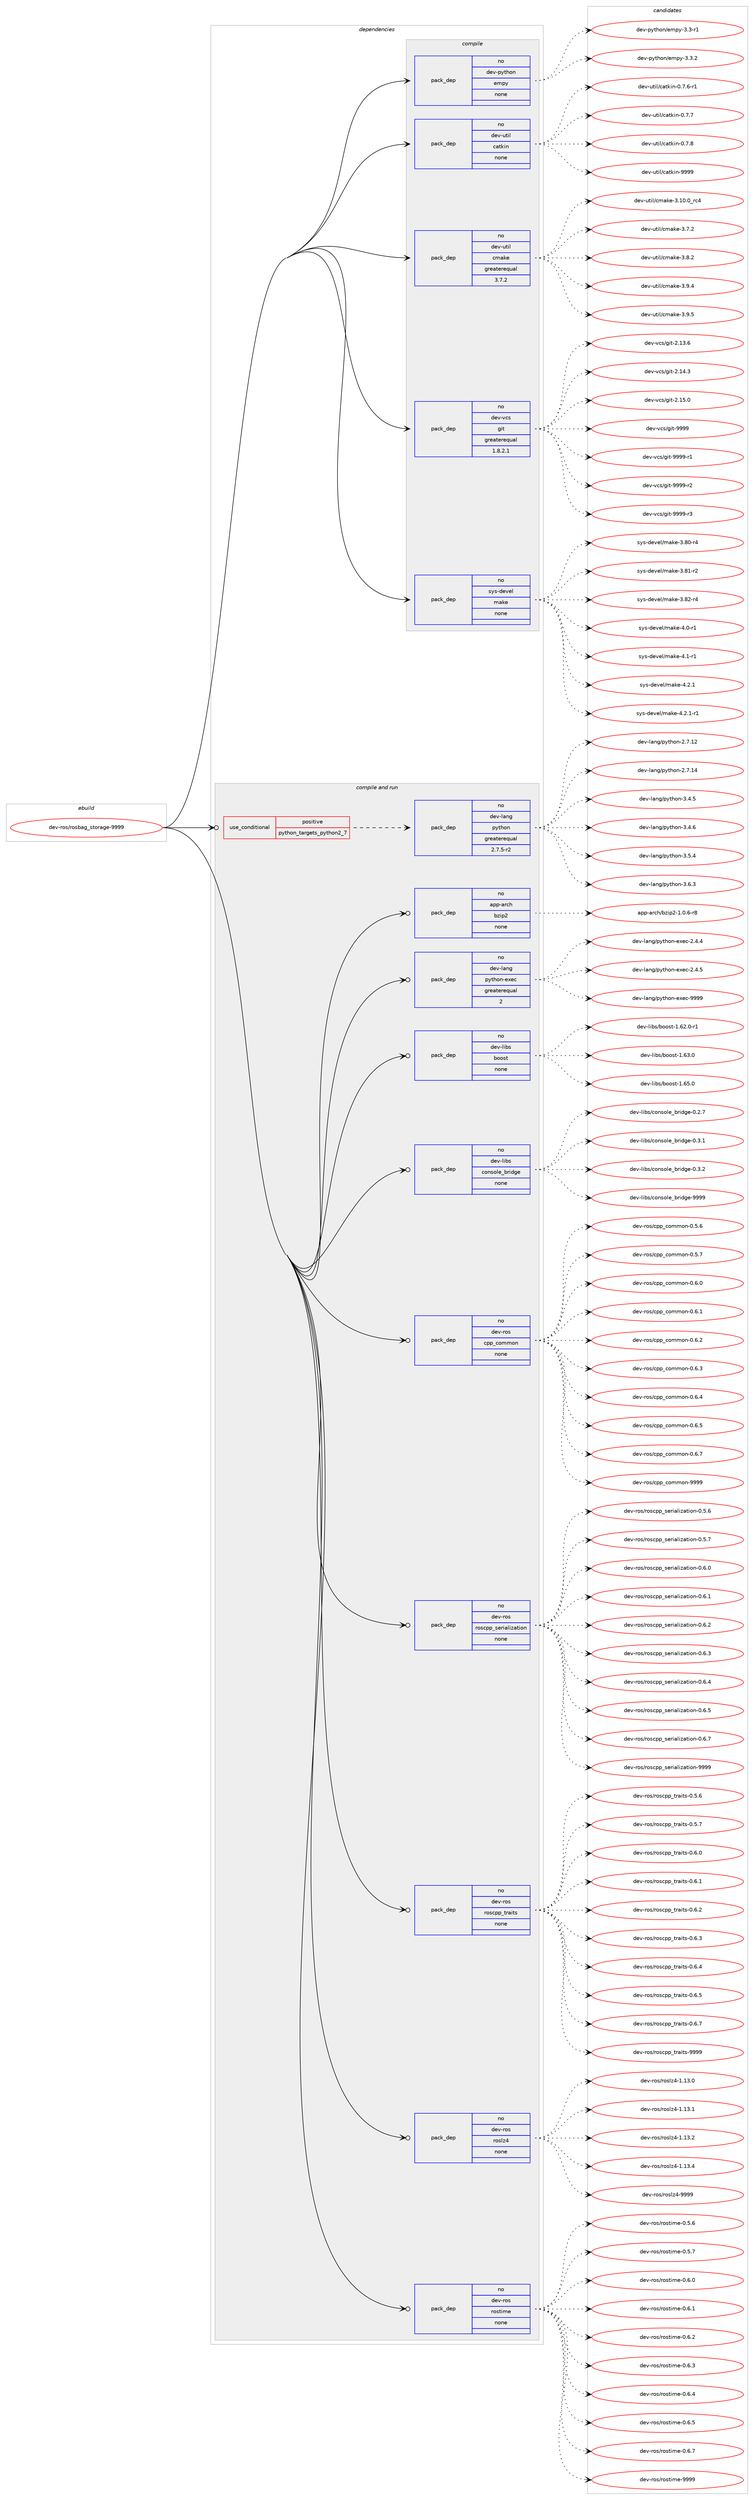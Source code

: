 digraph prolog {

# *************
# Graph options
# *************

newrank=true;
concentrate=true;
compound=true;
graph [rankdir=LR,fontname=Helvetica,fontsize=10,ranksep=1.5];#, ranksep=2.5, nodesep=0.2];
edge  [arrowhead=vee];
node  [fontname=Helvetica,fontsize=10];

# **********
# The ebuild
# **********

subgraph cluster_leftcol {
color=gray;
rank=same;
label=<<i>ebuild</i>>;
id [label="dev-ros/rosbag_storage-9999", color=red, width=4, href="../dev-ros/rosbag_storage-9999.svg"];
}

# ****************
# The dependencies
# ****************

subgraph cluster_midcol {
color=gray;
label=<<i>dependencies</i>>;
subgraph cluster_compile {
fillcolor="#eeeeee";
style=filled;
label=<<i>compile</i>>;
subgraph pack157945 {
dependency208319 [label=<<TABLE BORDER="0" CELLBORDER="1" CELLSPACING="0" CELLPADDING="4" WIDTH="220"><TR><TD ROWSPAN="6" CELLPADDING="30">pack_dep</TD></TR><TR><TD WIDTH="110">no</TD></TR><TR><TD>dev-python</TD></TR><TR><TD>empy</TD></TR><TR><TD>none</TD></TR><TR><TD></TD></TR></TABLE>>, shape=none, color=blue];
}
id:e -> dependency208319:w [weight=20,style="solid",arrowhead="vee"];
subgraph pack157946 {
dependency208320 [label=<<TABLE BORDER="0" CELLBORDER="1" CELLSPACING="0" CELLPADDING="4" WIDTH="220"><TR><TD ROWSPAN="6" CELLPADDING="30">pack_dep</TD></TR><TR><TD WIDTH="110">no</TD></TR><TR><TD>dev-util</TD></TR><TR><TD>catkin</TD></TR><TR><TD>none</TD></TR><TR><TD></TD></TR></TABLE>>, shape=none, color=blue];
}
id:e -> dependency208320:w [weight=20,style="solid",arrowhead="vee"];
subgraph pack157947 {
dependency208321 [label=<<TABLE BORDER="0" CELLBORDER="1" CELLSPACING="0" CELLPADDING="4" WIDTH="220"><TR><TD ROWSPAN="6" CELLPADDING="30">pack_dep</TD></TR><TR><TD WIDTH="110">no</TD></TR><TR><TD>dev-util</TD></TR><TR><TD>cmake</TD></TR><TR><TD>greaterequal</TD></TR><TR><TD>3.7.2</TD></TR></TABLE>>, shape=none, color=blue];
}
id:e -> dependency208321:w [weight=20,style="solid",arrowhead="vee"];
subgraph pack157948 {
dependency208322 [label=<<TABLE BORDER="0" CELLBORDER="1" CELLSPACING="0" CELLPADDING="4" WIDTH="220"><TR><TD ROWSPAN="6" CELLPADDING="30">pack_dep</TD></TR><TR><TD WIDTH="110">no</TD></TR><TR><TD>dev-vcs</TD></TR><TR><TD>git</TD></TR><TR><TD>greaterequal</TD></TR><TR><TD>1.8.2.1</TD></TR></TABLE>>, shape=none, color=blue];
}
id:e -> dependency208322:w [weight=20,style="solid",arrowhead="vee"];
subgraph pack157949 {
dependency208323 [label=<<TABLE BORDER="0" CELLBORDER="1" CELLSPACING="0" CELLPADDING="4" WIDTH="220"><TR><TD ROWSPAN="6" CELLPADDING="30">pack_dep</TD></TR><TR><TD WIDTH="110">no</TD></TR><TR><TD>sys-devel</TD></TR><TR><TD>make</TD></TR><TR><TD>none</TD></TR><TR><TD></TD></TR></TABLE>>, shape=none, color=blue];
}
id:e -> dependency208323:w [weight=20,style="solid",arrowhead="vee"];
}
subgraph cluster_compileandrun {
fillcolor="#eeeeee";
style=filled;
label=<<i>compile and run</i>>;
subgraph cond46387 {
dependency208324 [label=<<TABLE BORDER="0" CELLBORDER="1" CELLSPACING="0" CELLPADDING="4"><TR><TD ROWSPAN="3" CELLPADDING="10">use_conditional</TD></TR><TR><TD>positive</TD></TR><TR><TD>python_targets_python2_7</TD></TR></TABLE>>, shape=none, color=red];
subgraph pack157950 {
dependency208325 [label=<<TABLE BORDER="0" CELLBORDER="1" CELLSPACING="0" CELLPADDING="4" WIDTH="220"><TR><TD ROWSPAN="6" CELLPADDING="30">pack_dep</TD></TR><TR><TD WIDTH="110">no</TD></TR><TR><TD>dev-lang</TD></TR><TR><TD>python</TD></TR><TR><TD>greaterequal</TD></TR><TR><TD>2.7.5-r2</TD></TR></TABLE>>, shape=none, color=blue];
}
dependency208324:e -> dependency208325:w [weight=20,style="dashed",arrowhead="vee"];
}
id:e -> dependency208324:w [weight=20,style="solid",arrowhead="odotvee"];
subgraph pack157951 {
dependency208326 [label=<<TABLE BORDER="0" CELLBORDER="1" CELLSPACING="0" CELLPADDING="4" WIDTH="220"><TR><TD ROWSPAN="6" CELLPADDING="30">pack_dep</TD></TR><TR><TD WIDTH="110">no</TD></TR><TR><TD>app-arch</TD></TR><TR><TD>bzip2</TD></TR><TR><TD>none</TD></TR><TR><TD></TD></TR></TABLE>>, shape=none, color=blue];
}
id:e -> dependency208326:w [weight=20,style="solid",arrowhead="odotvee"];
subgraph pack157952 {
dependency208327 [label=<<TABLE BORDER="0" CELLBORDER="1" CELLSPACING="0" CELLPADDING="4" WIDTH="220"><TR><TD ROWSPAN="6" CELLPADDING="30">pack_dep</TD></TR><TR><TD WIDTH="110">no</TD></TR><TR><TD>dev-lang</TD></TR><TR><TD>python-exec</TD></TR><TR><TD>greaterequal</TD></TR><TR><TD>2</TD></TR></TABLE>>, shape=none, color=blue];
}
id:e -> dependency208327:w [weight=20,style="solid",arrowhead="odotvee"];
subgraph pack157953 {
dependency208328 [label=<<TABLE BORDER="0" CELLBORDER="1" CELLSPACING="0" CELLPADDING="4" WIDTH="220"><TR><TD ROWSPAN="6" CELLPADDING="30">pack_dep</TD></TR><TR><TD WIDTH="110">no</TD></TR><TR><TD>dev-libs</TD></TR><TR><TD>boost</TD></TR><TR><TD>none</TD></TR><TR><TD></TD></TR></TABLE>>, shape=none, color=blue];
}
id:e -> dependency208328:w [weight=20,style="solid",arrowhead="odotvee"];
subgraph pack157954 {
dependency208329 [label=<<TABLE BORDER="0" CELLBORDER="1" CELLSPACING="0" CELLPADDING="4" WIDTH="220"><TR><TD ROWSPAN="6" CELLPADDING="30">pack_dep</TD></TR><TR><TD WIDTH="110">no</TD></TR><TR><TD>dev-libs</TD></TR><TR><TD>console_bridge</TD></TR><TR><TD>none</TD></TR><TR><TD></TD></TR></TABLE>>, shape=none, color=blue];
}
id:e -> dependency208329:w [weight=20,style="solid",arrowhead="odotvee"];
subgraph pack157955 {
dependency208330 [label=<<TABLE BORDER="0" CELLBORDER="1" CELLSPACING="0" CELLPADDING="4" WIDTH="220"><TR><TD ROWSPAN="6" CELLPADDING="30">pack_dep</TD></TR><TR><TD WIDTH="110">no</TD></TR><TR><TD>dev-ros</TD></TR><TR><TD>cpp_common</TD></TR><TR><TD>none</TD></TR><TR><TD></TD></TR></TABLE>>, shape=none, color=blue];
}
id:e -> dependency208330:w [weight=20,style="solid",arrowhead="odotvee"];
subgraph pack157956 {
dependency208331 [label=<<TABLE BORDER="0" CELLBORDER="1" CELLSPACING="0" CELLPADDING="4" WIDTH="220"><TR><TD ROWSPAN="6" CELLPADDING="30">pack_dep</TD></TR><TR><TD WIDTH="110">no</TD></TR><TR><TD>dev-ros</TD></TR><TR><TD>roscpp_serialization</TD></TR><TR><TD>none</TD></TR><TR><TD></TD></TR></TABLE>>, shape=none, color=blue];
}
id:e -> dependency208331:w [weight=20,style="solid",arrowhead="odotvee"];
subgraph pack157957 {
dependency208332 [label=<<TABLE BORDER="0" CELLBORDER="1" CELLSPACING="0" CELLPADDING="4" WIDTH="220"><TR><TD ROWSPAN="6" CELLPADDING="30">pack_dep</TD></TR><TR><TD WIDTH="110">no</TD></TR><TR><TD>dev-ros</TD></TR><TR><TD>roscpp_traits</TD></TR><TR><TD>none</TD></TR><TR><TD></TD></TR></TABLE>>, shape=none, color=blue];
}
id:e -> dependency208332:w [weight=20,style="solid",arrowhead="odotvee"];
subgraph pack157958 {
dependency208333 [label=<<TABLE BORDER="0" CELLBORDER="1" CELLSPACING="0" CELLPADDING="4" WIDTH="220"><TR><TD ROWSPAN="6" CELLPADDING="30">pack_dep</TD></TR><TR><TD WIDTH="110">no</TD></TR><TR><TD>dev-ros</TD></TR><TR><TD>roslz4</TD></TR><TR><TD>none</TD></TR><TR><TD></TD></TR></TABLE>>, shape=none, color=blue];
}
id:e -> dependency208333:w [weight=20,style="solid",arrowhead="odotvee"];
subgraph pack157959 {
dependency208334 [label=<<TABLE BORDER="0" CELLBORDER="1" CELLSPACING="0" CELLPADDING="4" WIDTH="220"><TR><TD ROWSPAN="6" CELLPADDING="30">pack_dep</TD></TR><TR><TD WIDTH="110">no</TD></TR><TR><TD>dev-ros</TD></TR><TR><TD>rostime</TD></TR><TR><TD>none</TD></TR><TR><TD></TD></TR></TABLE>>, shape=none, color=blue];
}
id:e -> dependency208334:w [weight=20,style="solid",arrowhead="odotvee"];
}
subgraph cluster_run {
fillcolor="#eeeeee";
style=filled;
label=<<i>run</i>>;
}
}

# **************
# The candidates
# **************

subgraph cluster_choices {
rank=same;
color=gray;
label=<<i>candidates</i>>;

subgraph choice157945 {
color=black;
nodesep=1;
choice1001011184511212111610411111047101109112121455146514511449 [label="dev-python/empy-3.3-r1", color=red, width=4,href="../dev-python/empy-3.3-r1.svg"];
choice1001011184511212111610411111047101109112121455146514650 [label="dev-python/empy-3.3.2", color=red, width=4,href="../dev-python/empy-3.3.2.svg"];
dependency208319:e -> choice1001011184511212111610411111047101109112121455146514511449:w [style=dotted,weight="100"];
dependency208319:e -> choice1001011184511212111610411111047101109112121455146514650:w [style=dotted,weight="100"];
}
subgraph choice157946 {
color=black;
nodesep=1;
choice100101118451171161051084799971161071051104548465546544511449 [label="dev-util/catkin-0.7.6-r1", color=red, width=4,href="../dev-util/catkin-0.7.6-r1.svg"];
choice10010111845117116105108479997116107105110454846554655 [label="dev-util/catkin-0.7.7", color=red, width=4,href="../dev-util/catkin-0.7.7.svg"];
choice10010111845117116105108479997116107105110454846554656 [label="dev-util/catkin-0.7.8", color=red, width=4,href="../dev-util/catkin-0.7.8.svg"];
choice100101118451171161051084799971161071051104557575757 [label="dev-util/catkin-9999", color=red, width=4,href="../dev-util/catkin-9999.svg"];
dependency208320:e -> choice100101118451171161051084799971161071051104548465546544511449:w [style=dotted,weight="100"];
dependency208320:e -> choice10010111845117116105108479997116107105110454846554655:w [style=dotted,weight="100"];
dependency208320:e -> choice10010111845117116105108479997116107105110454846554656:w [style=dotted,weight="100"];
dependency208320:e -> choice100101118451171161051084799971161071051104557575757:w [style=dotted,weight="100"];
}
subgraph choice157947 {
color=black;
nodesep=1;
choice1001011184511711610510847991099710710145514649484648951149952 [label="dev-util/cmake-3.10.0_rc4", color=red, width=4,href="../dev-util/cmake-3.10.0_rc4.svg"];
choice10010111845117116105108479910997107101455146554650 [label="dev-util/cmake-3.7.2", color=red, width=4,href="../dev-util/cmake-3.7.2.svg"];
choice10010111845117116105108479910997107101455146564650 [label="dev-util/cmake-3.8.2", color=red, width=4,href="../dev-util/cmake-3.8.2.svg"];
choice10010111845117116105108479910997107101455146574652 [label="dev-util/cmake-3.9.4", color=red, width=4,href="../dev-util/cmake-3.9.4.svg"];
choice10010111845117116105108479910997107101455146574653 [label="dev-util/cmake-3.9.5", color=red, width=4,href="../dev-util/cmake-3.9.5.svg"];
dependency208321:e -> choice1001011184511711610510847991099710710145514649484648951149952:w [style=dotted,weight="100"];
dependency208321:e -> choice10010111845117116105108479910997107101455146554650:w [style=dotted,weight="100"];
dependency208321:e -> choice10010111845117116105108479910997107101455146564650:w [style=dotted,weight="100"];
dependency208321:e -> choice10010111845117116105108479910997107101455146574652:w [style=dotted,weight="100"];
dependency208321:e -> choice10010111845117116105108479910997107101455146574653:w [style=dotted,weight="100"];
}
subgraph choice157948 {
color=black;
nodesep=1;
choice10010111845118991154710310511645504649514654 [label="dev-vcs/git-2.13.6", color=red, width=4,href="../dev-vcs/git-2.13.6.svg"];
choice10010111845118991154710310511645504649524651 [label="dev-vcs/git-2.14.3", color=red, width=4,href="../dev-vcs/git-2.14.3.svg"];
choice10010111845118991154710310511645504649534648 [label="dev-vcs/git-2.15.0", color=red, width=4,href="../dev-vcs/git-2.15.0.svg"];
choice1001011184511899115471031051164557575757 [label="dev-vcs/git-9999", color=red, width=4,href="../dev-vcs/git-9999.svg"];
choice10010111845118991154710310511645575757574511449 [label="dev-vcs/git-9999-r1", color=red, width=4,href="../dev-vcs/git-9999-r1.svg"];
choice10010111845118991154710310511645575757574511450 [label="dev-vcs/git-9999-r2", color=red, width=4,href="../dev-vcs/git-9999-r2.svg"];
choice10010111845118991154710310511645575757574511451 [label="dev-vcs/git-9999-r3", color=red, width=4,href="../dev-vcs/git-9999-r3.svg"];
dependency208322:e -> choice10010111845118991154710310511645504649514654:w [style=dotted,weight="100"];
dependency208322:e -> choice10010111845118991154710310511645504649524651:w [style=dotted,weight="100"];
dependency208322:e -> choice10010111845118991154710310511645504649534648:w [style=dotted,weight="100"];
dependency208322:e -> choice1001011184511899115471031051164557575757:w [style=dotted,weight="100"];
dependency208322:e -> choice10010111845118991154710310511645575757574511449:w [style=dotted,weight="100"];
dependency208322:e -> choice10010111845118991154710310511645575757574511450:w [style=dotted,weight="100"];
dependency208322:e -> choice10010111845118991154710310511645575757574511451:w [style=dotted,weight="100"];
}
subgraph choice157949 {
color=black;
nodesep=1;
choice11512111545100101118101108471099710710145514656484511452 [label="sys-devel/make-3.80-r4", color=red, width=4,href="../sys-devel/make-3.80-r4.svg"];
choice11512111545100101118101108471099710710145514656494511450 [label="sys-devel/make-3.81-r2", color=red, width=4,href="../sys-devel/make-3.81-r2.svg"];
choice11512111545100101118101108471099710710145514656504511452 [label="sys-devel/make-3.82-r4", color=red, width=4,href="../sys-devel/make-3.82-r4.svg"];
choice115121115451001011181011084710997107101455246484511449 [label="sys-devel/make-4.0-r1", color=red, width=4,href="../sys-devel/make-4.0-r1.svg"];
choice115121115451001011181011084710997107101455246494511449 [label="sys-devel/make-4.1-r1", color=red, width=4,href="../sys-devel/make-4.1-r1.svg"];
choice115121115451001011181011084710997107101455246504649 [label="sys-devel/make-4.2.1", color=red, width=4,href="../sys-devel/make-4.2.1.svg"];
choice1151211154510010111810110847109971071014552465046494511449 [label="sys-devel/make-4.2.1-r1", color=red, width=4,href="../sys-devel/make-4.2.1-r1.svg"];
dependency208323:e -> choice11512111545100101118101108471099710710145514656484511452:w [style=dotted,weight="100"];
dependency208323:e -> choice11512111545100101118101108471099710710145514656494511450:w [style=dotted,weight="100"];
dependency208323:e -> choice11512111545100101118101108471099710710145514656504511452:w [style=dotted,weight="100"];
dependency208323:e -> choice115121115451001011181011084710997107101455246484511449:w [style=dotted,weight="100"];
dependency208323:e -> choice115121115451001011181011084710997107101455246494511449:w [style=dotted,weight="100"];
dependency208323:e -> choice115121115451001011181011084710997107101455246504649:w [style=dotted,weight="100"];
dependency208323:e -> choice1151211154510010111810110847109971071014552465046494511449:w [style=dotted,weight="100"];
}
subgraph choice157950 {
color=black;
nodesep=1;
choice10010111845108971101034711212111610411111045504655464950 [label="dev-lang/python-2.7.12", color=red, width=4,href="../dev-lang/python-2.7.12.svg"];
choice10010111845108971101034711212111610411111045504655464952 [label="dev-lang/python-2.7.14", color=red, width=4,href="../dev-lang/python-2.7.14.svg"];
choice100101118451089711010347112121116104111110455146524653 [label="dev-lang/python-3.4.5", color=red, width=4,href="../dev-lang/python-3.4.5.svg"];
choice100101118451089711010347112121116104111110455146524654 [label="dev-lang/python-3.4.6", color=red, width=4,href="../dev-lang/python-3.4.6.svg"];
choice100101118451089711010347112121116104111110455146534652 [label="dev-lang/python-3.5.4", color=red, width=4,href="../dev-lang/python-3.5.4.svg"];
choice100101118451089711010347112121116104111110455146544651 [label="dev-lang/python-3.6.3", color=red, width=4,href="../dev-lang/python-3.6.3.svg"];
dependency208325:e -> choice10010111845108971101034711212111610411111045504655464950:w [style=dotted,weight="100"];
dependency208325:e -> choice10010111845108971101034711212111610411111045504655464952:w [style=dotted,weight="100"];
dependency208325:e -> choice100101118451089711010347112121116104111110455146524653:w [style=dotted,weight="100"];
dependency208325:e -> choice100101118451089711010347112121116104111110455146524654:w [style=dotted,weight="100"];
dependency208325:e -> choice100101118451089711010347112121116104111110455146534652:w [style=dotted,weight="100"];
dependency208325:e -> choice100101118451089711010347112121116104111110455146544651:w [style=dotted,weight="100"];
}
subgraph choice157951 {
color=black;
nodesep=1;
choice971121124597114991044798122105112504549464846544511456 [label="app-arch/bzip2-1.0.6-r8", color=red, width=4,href="../app-arch/bzip2-1.0.6-r8.svg"];
dependency208326:e -> choice971121124597114991044798122105112504549464846544511456:w [style=dotted,weight="100"];
}
subgraph choice157952 {
color=black;
nodesep=1;
choice1001011184510897110103471121211161041111104510112010199455046524652 [label="dev-lang/python-exec-2.4.4", color=red, width=4,href="../dev-lang/python-exec-2.4.4.svg"];
choice1001011184510897110103471121211161041111104510112010199455046524653 [label="dev-lang/python-exec-2.4.5", color=red, width=4,href="../dev-lang/python-exec-2.4.5.svg"];
choice10010111845108971101034711212111610411111045101120101994557575757 [label="dev-lang/python-exec-9999", color=red, width=4,href="../dev-lang/python-exec-9999.svg"];
dependency208327:e -> choice1001011184510897110103471121211161041111104510112010199455046524652:w [style=dotted,weight="100"];
dependency208327:e -> choice1001011184510897110103471121211161041111104510112010199455046524653:w [style=dotted,weight="100"];
dependency208327:e -> choice10010111845108971101034711212111610411111045101120101994557575757:w [style=dotted,weight="100"];
}
subgraph choice157953 {
color=black;
nodesep=1;
choice10010111845108105981154798111111115116454946545046484511449 [label="dev-libs/boost-1.62.0-r1", color=red, width=4,href="../dev-libs/boost-1.62.0-r1.svg"];
choice1001011184510810598115479811111111511645494654514648 [label="dev-libs/boost-1.63.0", color=red, width=4,href="../dev-libs/boost-1.63.0.svg"];
choice1001011184510810598115479811111111511645494654534648 [label="dev-libs/boost-1.65.0", color=red, width=4,href="../dev-libs/boost-1.65.0.svg"];
dependency208328:e -> choice10010111845108105981154798111111115116454946545046484511449:w [style=dotted,weight="100"];
dependency208328:e -> choice1001011184510810598115479811111111511645494654514648:w [style=dotted,weight="100"];
dependency208328:e -> choice1001011184510810598115479811111111511645494654534648:w [style=dotted,weight="100"];
}
subgraph choice157954 {
color=black;
nodesep=1;
choice100101118451081059811547991111101151111081019598114105100103101454846504655 [label="dev-libs/console_bridge-0.2.7", color=red, width=4,href="../dev-libs/console_bridge-0.2.7.svg"];
choice100101118451081059811547991111101151111081019598114105100103101454846514649 [label="dev-libs/console_bridge-0.3.1", color=red, width=4,href="../dev-libs/console_bridge-0.3.1.svg"];
choice100101118451081059811547991111101151111081019598114105100103101454846514650 [label="dev-libs/console_bridge-0.3.2", color=red, width=4,href="../dev-libs/console_bridge-0.3.2.svg"];
choice1001011184510810598115479911111011511110810195981141051001031014557575757 [label="dev-libs/console_bridge-9999", color=red, width=4,href="../dev-libs/console_bridge-9999.svg"];
dependency208329:e -> choice100101118451081059811547991111101151111081019598114105100103101454846504655:w [style=dotted,weight="100"];
dependency208329:e -> choice100101118451081059811547991111101151111081019598114105100103101454846514649:w [style=dotted,weight="100"];
dependency208329:e -> choice100101118451081059811547991111101151111081019598114105100103101454846514650:w [style=dotted,weight="100"];
dependency208329:e -> choice1001011184510810598115479911111011511110810195981141051001031014557575757:w [style=dotted,weight="100"];
}
subgraph choice157955 {
color=black;
nodesep=1;
choice1001011184511411111547991121129599111109109111110454846534654 [label="dev-ros/cpp_common-0.5.6", color=red, width=4,href="../dev-ros/cpp_common-0.5.6.svg"];
choice1001011184511411111547991121129599111109109111110454846534655 [label="dev-ros/cpp_common-0.5.7", color=red, width=4,href="../dev-ros/cpp_common-0.5.7.svg"];
choice1001011184511411111547991121129599111109109111110454846544648 [label="dev-ros/cpp_common-0.6.0", color=red, width=4,href="../dev-ros/cpp_common-0.6.0.svg"];
choice1001011184511411111547991121129599111109109111110454846544649 [label="dev-ros/cpp_common-0.6.1", color=red, width=4,href="../dev-ros/cpp_common-0.6.1.svg"];
choice1001011184511411111547991121129599111109109111110454846544650 [label="dev-ros/cpp_common-0.6.2", color=red, width=4,href="../dev-ros/cpp_common-0.6.2.svg"];
choice1001011184511411111547991121129599111109109111110454846544651 [label="dev-ros/cpp_common-0.6.3", color=red, width=4,href="../dev-ros/cpp_common-0.6.3.svg"];
choice1001011184511411111547991121129599111109109111110454846544652 [label="dev-ros/cpp_common-0.6.4", color=red, width=4,href="../dev-ros/cpp_common-0.6.4.svg"];
choice1001011184511411111547991121129599111109109111110454846544653 [label="dev-ros/cpp_common-0.6.5", color=red, width=4,href="../dev-ros/cpp_common-0.6.5.svg"];
choice1001011184511411111547991121129599111109109111110454846544655 [label="dev-ros/cpp_common-0.6.7", color=red, width=4,href="../dev-ros/cpp_common-0.6.7.svg"];
choice10010111845114111115479911211295991111091091111104557575757 [label="dev-ros/cpp_common-9999", color=red, width=4,href="../dev-ros/cpp_common-9999.svg"];
dependency208330:e -> choice1001011184511411111547991121129599111109109111110454846534654:w [style=dotted,weight="100"];
dependency208330:e -> choice1001011184511411111547991121129599111109109111110454846534655:w [style=dotted,weight="100"];
dependency208330:e -> choice1001011184511411111547991121129599111109109111110454846544648:w [style=dotted,weight="100"];
dependency208330:e -> choice1001011184511411111547991121129599111109109111110454846544649:w [style=dotted,weight="100"];
dependency208330:e -> choice1001011184511411111547991121129599111109109111110454846544650:w [style=dotted,weight="100"];
dependency208330:e -> choice1001011184511411111547991121129599111109109111110454846544651:w [style=dotted,weight="100"];
dependency208330:e -> choice1001011184511411111547991121129599111109109111110454846544652:w [style=dotted,weight="100"];
dependency208330:e -> choice1001011184511411111547991121129599111109109111110454846544653:w [style=dotted,weight="100"];
dependency208330:e -> choice1001011184511411111547991121129599111109109111110454846544655:w [style=dotted,weight="100"];
dependency208330:e -> choice10010111845114111115479911211295991111091091111104557575757:w [style=dotted,weight="100"];
}
subgraph choice157956 {
color=black;
nodesep=1;
choice100101118451141111154711411111599112112951151011141059710810512297116105111110454846534654 [label="dev-ros/roscpp_serialization-0.5.6", color=red, width=4,href="../dev-ros/roscpp_serialization-0.5.6.svg"];
choice100101118451141111154711411111599112112951151011141059710810512297116105111110454846534655 [label="dev-ros/roscpp_serialization-0.5.7", color=red, width=4,href="../dev-ros/roscpp_serialization-0.5.7.svg"];
choice100101118451141111154711411111599112112951151011141059710810512297116105111110454846544648 [label="dev-ros/roscpp_serialization-0.6.0", color=red, width=4,href="../dev-ros/roscpp_serialization-0.6.0.svg"];
choice100101118451141111154711411111599112112951151011141059710810512297116105111110454846544649 [label="dev-ros/roscpp_serialization-0.6.1", color=red, width=4,href="../dev-ros/roscpp_serialization-0.6.1.svg"];
choice100101118451141111154711411111599112112951151011141059710810512297116105111110454846544650 [label="dev-ros/roscpp_serialization-0.6.2", color=red, width=4,href="../dev-ros/roscpp_serialization-0.6.2.svg"];
choice100101118451141111154711411111599112112951151011141059710810512297116105111110454846544651 [label="dev-ros/roscpp_serialization-0.6.3", color=red, width=4,href="../dev-ros/roscpp_serialization-0.6.3.svg"];
choice100101118451141111154711411111599112112951151011141059710810512297116105111110454846544652 [label="dev-ros/roscpp_serialization-0.6.4", color=red, width=4,href="../dev-ros/roscpp_serialization-0.6.4.svg"];
choice100101118451141111154711411111599112112951151011141059710810512297116105111110454846544653 [label="dev-ros/roscpp_serialization-0.6.5", color=red, width=4,href="../dev-ros/roscpp_serialization-0.6.5.svg"];
choice100101118451141111154711411111599112112951151011141059710810512297116105111110454846544655 [label="dev-ros/roscpp_serialization-0.6.7", color=red, width=4,href="../dev-ros/roscpp_serialization-0.6.7.svg"];
choice1001011184511411111547114111115991121129511510111410597108105122971161051111104557575757 [label="dev-ros/roscpp_serialization-9999", color=red, width=4,href="../dev-ros/roscpp_serialization-9999.svg"];
dependency208331:e -> choice100101118451141111154711411111599112112951151011141059710810512297116105111110454846534654:w [style=dotted,weight="100"];
dependency208331:e -> choice100101118451141111154711411111599112112951151011141059710810512297116105111110454846534655:w [style=dotted,weight="100"];
dependency208331:e -> choice100101118451141111154711411111599112112951151011141059710810512297116105111110454846544648:w [style=dotted,weight="100"];
dependency208331:e -> choice100101118451141111154711411111599112112951151011141059710810512297116105111110454846544649:w [style=dotted,weight="100"];
dependency208331:e -> choice100101118451141111154711411111599112112951151011141059710810512297116105111110454846544650:w [style=dotted,weight="100"];
dependency208331:e -> choice100101118451141111154711411111599112112951151011141059710810512297116105111110454846544651:w [style=dotted,weight="100"];
dependency208331:e -> choice100101118451141111154711411111599112112951151011141059710810512297116105111110454846544652:w [style=dotted,weight="100"];
dependency208331:e -> choice100101118451141111154711411111599112112951151011141059710810512297116105111110454846544653:w [style=dotted,weight="100"];
dependency208331:e -> choice100101118451141111154711411111599112112951151011141059710810512297116105111110454846544655:w [style=dotted,weight="100"];
dependency208331:e -> choice1001011184511411111547114111115991121129511510111410597108105122971161051111104557575757:w [style=dotted,weight="100"];
}
subgraph choice157957 {
color=black;
nodesep=1;
choice1001011184511411111547114111115991121129511611497105116115454846534654 [label="dev-ros/roscpp_traits-0.5.6", color=red, width=4,href="../dev-ros/roscpp_traits-0.5.6.svg"];
choice1001011184511411111547114111115991121129511611497105116115454846534655 [label="dev-ros/roscpp_traits-0.5.7", color=red, width=4,href="../dev-ros/roscpp_traits-0.5.7.svg"];
choice1001011184511411111547114111115991121129511611497105116115454846544648 [label="dev-ros/roscpp_traits-0.6.0", color=red, width=4,href="../dev-ros/roscpp_traits-0.6.0.svg"];
choice1001011184511411111547114111115991121129511611497105116115454846544649 [label="dev-ros/roscpp_traits-0.6.1", color=red, width=4,href="../dev-ros/roscpp_traits-0.6.1.svg"];
choice1001011184511411111547114111115991121129511611497105116115454846544650 [label="dev-ros/roscpp_traits-0.6.2", color=red, width=4,href="../dev-ros/roscpp_traits-0.6.2.svg"];
choice1001011184511411111547114111115991121129511611497105116115454846544651 [label="dev-ros/roscpp_traits-0.6.3", color=red, width=4,href="../dev-ros/roscpp_traits-0.6.3.svg"];
choice1001011184511411111547114111115991121129511611497105116115454846544652 [label="dev-ros/roscpp_traits-0.6.4", color=red, width=4,href="../dev-ros/roscpp_traits-0.6.4.svg"];
choice1001011184511411111547114111115991121129511611497105116115454846544653 [label="dev-ros/roscpp_traits-0.6.5", color=red, width=4,href="../dev-ros/roscpp_traits-0.6.5.svg"];
choice1001011184511411111547114111115991121129511611497105116115454846544655 [label="dev-ros/roscpp_traits-0.6.7", color=red, width=4,href="../dev-ros/roscpp_traits-0.6.7.svg"];
choice10010111845114111115471141111159911211295116114971051161154557575757 [label="dev-ros/roscpp_traits-9999", color=red, width=4,href="../dev-ros/roscpp_traits-9999.svg"];
dependency208332:e -> choice1001011184511411111547114111115991121129511611497105116115454846534654:w [style=dotted,weight="100"];
dependency208332:e -> choice1001011184511411111547114111115991121129511611497105116115454846534655:w [style=dotted,weight="100"];
dependency208332:e -> choice1001011184511411111547114111115991121129511611497105116115454846544648:w [style=dotted,weight="100"];
dependency208332:e -> choice1001011184511411111547114111115991121129511611497105116115454846544649:w [style=dotted,weight="100"];
dependency208332:e -> choice1001011184511411111547114111115991121129511611497105116115454846544650:w [style=dotted,weight="100"];
dependency208332:e -> choice1001011184511411111547114111115991121129511611497105116115454846544651:w [style=dotted,weight="100"];
dependency208332:e -> choice1001011184511411111547114111115991121129511611497105116115454846544652:w [style=dotted,weight="100"];
dependency208332:e -> choice1001011184511411111547114111115991121129511611497105116115454846544653:w [style=dotted,weight="100"];
dependency208332:e -> choice1001011184511411111547114111115991121129511611497105116115454846544655:w [style=dotted,weight="100"];
dependency208332:e -> choice10010111845114111115471141111159911211295116114971051161154557575757:w [style=dotted,weight="100"];
}
subgraph choice157958 {
color=black;
nodesep=1;
choice10010111845114111115471141111151081225245494649514648 [label="dev-ros/roslz4-1.13.0", color=red, width=4,href="../dev-ros/roslz4-1.13.0.svg"];
choice10010111845114111115471141111151081225245494649514649 [label="dev-ros/roslz4-1.13.1", color=red, width=4,href="../dev-ros/roslz4-1.13.1.svg"];
choice10010111845114111115471141111151081225245494649514650 [label="dev-ros/roslz4-1.13.2", color=red, width=4,href="../dev-ros/roslz4-1.13.2.svg"];
choice10010111845114111115471141111151081225245494649514652 [label="dev-ros/roslz4-1.13.4", color=red, width=4,href="../dev-ros/roslz4-1.13.4.svg"];
choice1001011184511411111547114111115108122524557575757 [label="dev-ros/roslz4-9999", color=red, width=4,href="../dev-ros/roslz4-9999.svg"];
dependency208333:e -> choice10010111845114111115471141111151081225245494649514648:w [style=dotted,weight="100"];
dependency208333:e -> choice10010111845114111115471141111151081225245494649514649:w [style=dotted,weight="100"];
dependency208333:e -> choice10010111845114111115471141111151081225245494649514650:w [style=dotted,weight="100"];
dependency208333:e -> choice10010111845114111115471141111151081225245494649514652:w [style=dotted,weight="100"];
dependency208333:e -> choice1001011184511411111547114111115108122524557575757:w [style=dotted,weight="100"];
}
subgraph choice157959 {
color=black;
nodesep=1;
choice1001011184511411111547114111115116105109101454846534654 [label="dev-ros/rostime-0.5.6", color=red, width=4,href="../dev-ros/rostime-0.5.6.svg"];
choice1001011184511411111547114111115116105109101454846534655 [label="dev-ros/rostime-0.5.7", color=red, width=4,href="../dev-ros/rostime-0.5.7.svg"];
choice1001011184511411111547114111115116105109101454846544648 [label="dev-ros/rostime-0.6.0", color=red, width=4,href="../dev-ros/rostime-0.6.0.svg"];
choice1001011184511411111547114111115116105109101454846544649 [label="dev-ros/rostime-0.6.1", color=red, width=4,href="../dev-ros/rostime-0.6.1.svg"];
choice1001011184511411111547114111115116105109101454846544650 [label="dev-ros/rostime-0.6.2", color=red, width=4,href="../dev-ros/rostime-0.6.2.svg"];
choice1001011184511411111547114111115116105109101454846544651 [label="dev-ros/rostime-0.6.3", color=red, width=4,href="../dev-ros/rostime-0.6.3.svg"];
choice1001011184511411111547114111115116105109101454846544652 [label="dev-ros/rostime-0.6.4", color=red, width=4,href="../dev-ros/rostime-0.6.4.svg"];
choice1001011184511411111547114111115116105109101454846544653 [label="dev-ros/rostime-0.6.5", color=red, width=4,href="../dev-ros/rostime-0.6.5.svg"];
choice1001011184511411111547114111115116105109101454846544655 [label="dev-ros/rostime-0.6.7", color=red, width=4,href="../dev-ros/rostime-0.6.7.svg"];
choice10010111845114111115471141111151161051091014557575757 [label="dev-ros/rostime-9999", color=red, width=4,href="../dev-ros/rostime-9999.svg"];
dependency208334:e -> choice1001011184511411111547114111115116105109101454846534654:w [style=dotted,weight="100"];
dependency208334:e -> choice1001011184511411111547114111115116105109101454846534655:w [style=dotted,weight="100"];
dependency208334:e -> choice1001011184511411111547114111115116105109101454846544648:w [style=dotted,weight="100"];
dependency208334:e -> choice1001011184511411111547114111115116105109101454846544649:w [style=dotted,weight="100"];
dependency208334:e -> choice1001011184511411111547114111115116105109101454846544650:w [style=dotted,weight="100"];
dependency208334:e -> choice1001011184511411111547114111115116105109101454846544651:w [style=dotted,weight="100"];
dependency208334:e -> choice1001011184511411111547114111115116105109101454846544652:w [style=dotted,weight="100"];
dependency208334:e -> choice1001011184511411111547114111115116105109101454846544653:w [style=dotted,weight="100"];
dependency208334:e -> choice1001011184511411111547114111115116105109101454846544655:w [style=dotted,weight="100"];
dependency208334:e -> choice10010111845114111115471141111151161051091014557575757:w [style=dotted,weight="100"];
}
}

}
